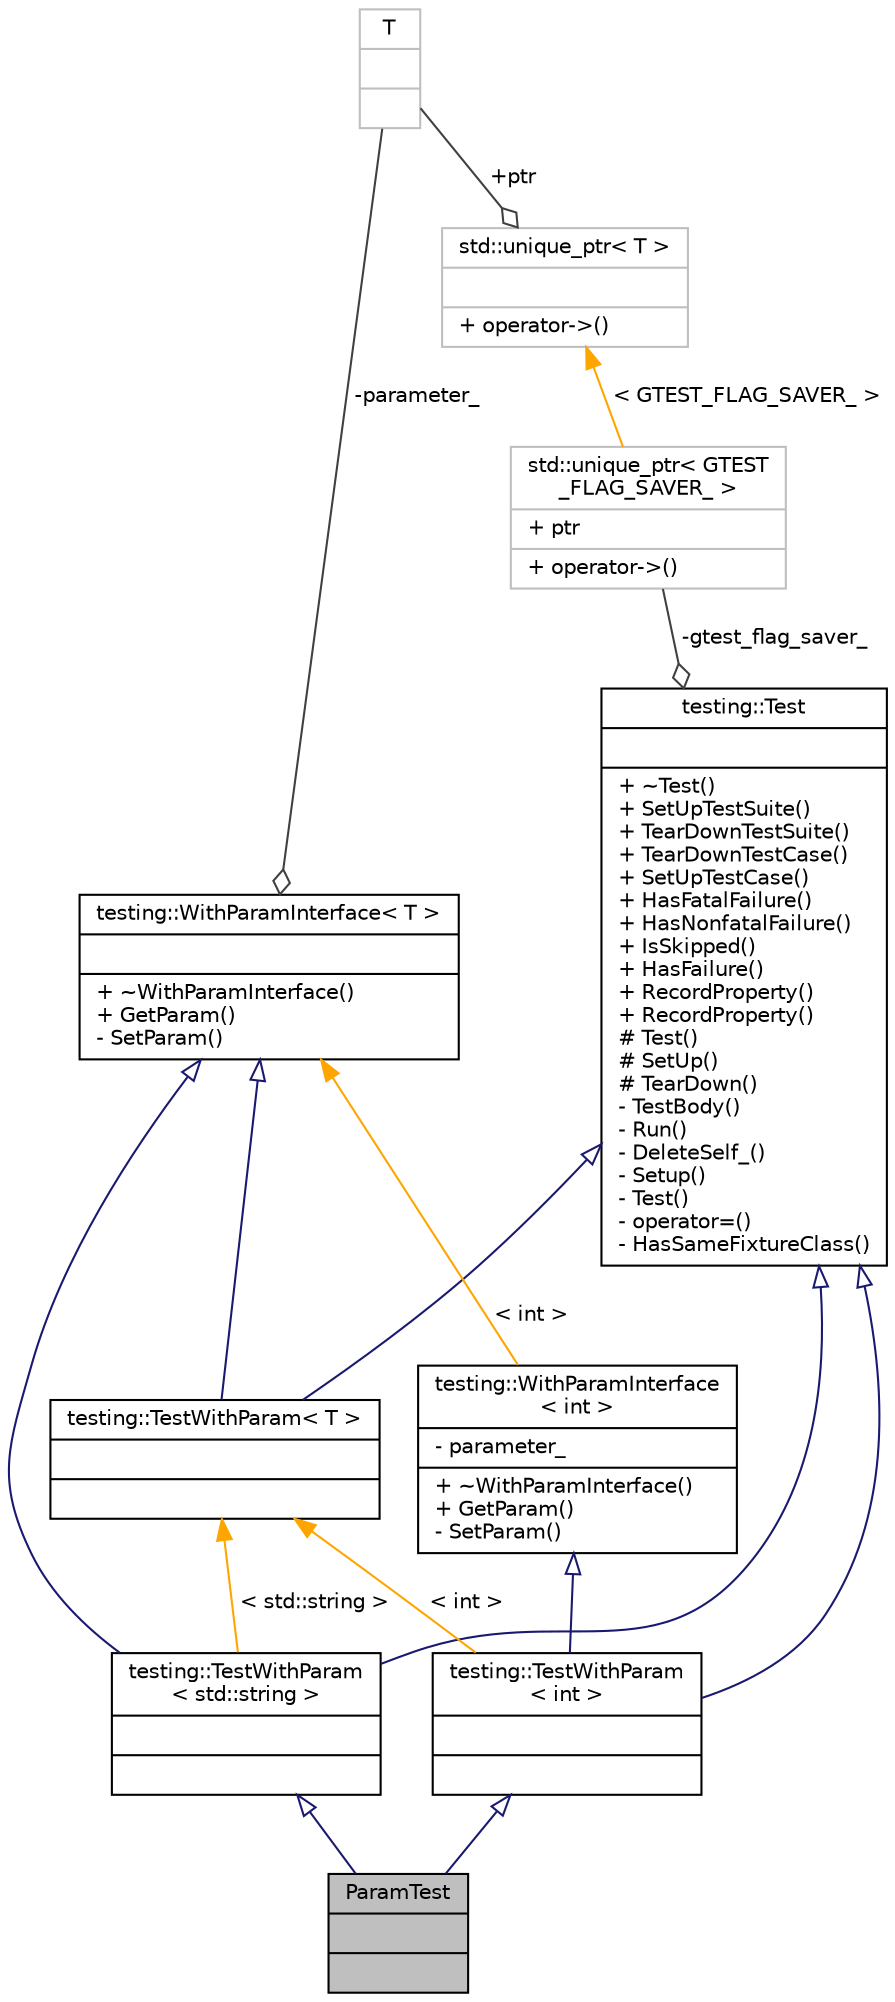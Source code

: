 digraph "ParamTest"
{
 // LATEX_PDF_SIZE
  bgcolor="transparent";
  edge [fontname="Helvetica",fontsize="10",labelfontname="Helvetica",labelfontsize="10"];
  node [fontname="Helvetica",fontsize="10",shape=record];
  Node1 [label="{ParamTest\n||}",height=0.2,width=0.4,color="black", fillcolor="grey75", style="filled", fontcolor="black",tooltip=" "];
  Node2 -> Node1 [dir="back",color="midnightblue",fontsize="10",style="solid",arrowtail="onormal",fontname="Helvetica"];
  Node2 [label="{testing::TestWithParam\l\< int \>\n||}",height=0.2,width=0.4,color="black",URL="$classtesting_1_1TestWithParam.html",tooltip=" "];
  Node3 -> Node2 [dir="back",color="midnightblue",fontsize="10",style="solid",arrowtail="onormal",fontname="Helvetica"];
  Node3 [label="{testing::Test\n||+ ~Test()\l+ SetUpTestSuite()\l+ TearDownTestSuite()\l+ TearDownTestCase()\l+ SetUpTestCase()\l+ HasFatalFailure()\l+ HasNonfatalFailure()\l+ IsSkipped()\l+ HasFailure()\l+ RecordProperty()\l+ RecordProperty()\l# Test()\l# SetUp()\l# TearDown()\l- TestBody()\l- Run()\l- DeleteSelf_()\l- Setup()\l- Test()\l- operator=()\l- HasSameFixtureClass()\l}",height=0.2,width=0.4,color="black",URL="$classtesting_1_1Test.html",tooltip=" "];
  Node4 -> Node3 [color="grey25",fontsize="10",style="solid",label=" -gtest_flag_saver_" ,arrowhead="odiamond",fontname="Helvetica"];
  Node4 [label="{std::unique_ptr\< GTEST\l_FLAG_SAVER_ \>\n|+ ptr\l|+ operator-\>()\l}",height=0.2,width=0.4,color="grey75",tooltip=" "];
  Node5 -> Node4 [dir="back",color="orange",fontsize="10",style="solid",label=" \< GTEST_FLAG_SAVER_ \>" ,fontname="Helvetica"];
  Node5 [label="{std::unique_ptr\< T \>\n||+ operator-\>()\l}",height=0.2,width=0.4,color="grey75",tooltip=" "];
  Node6 -> Node5 [color="grey25",fontsize="10",style="solid",label=" +ptr" ,arrowhead="odiamond",fontname="Helvetica"];
  Node6 [label="{T\n||}",height=0.2,width=0.4,color="grey75",tooltip=" "];
  Node7 -> Node2 [dir="back",color="midnightblue",fontsize="10",style="solid",arrowtail="onormal",fontname="Helvetica"];
  Node7 [label="{testing::WithParamInterface\l\< int \>\n|- parameter_\l|+ ~WithParamInterface()\l+ GetParam()\l- SetParam()\l}",height=0.2,width=0.4,color="black",URL="$classtesting_1_1WithParamInterface.html",tooltip=" "];
  Node8 -> Node7 [dir="back",color="orange",fontsize="10",style="solid",label=" \< int \>" ,fontname="Helvetica"];
  Node8 [label="{testing::WithParamInterface\< T \>\n||+ ~WithParamInterface()\l+ GetParam()\l- SetParam()\l}",height=0.2,width=0.4,color="black",URL="$classtesting_1_1WithParamInterface.html",tooltip=" "];
  Node6 -> Node8 [color="grey25",fontsize="10",style="solid",label=" -parameter_" ,arrowhead="odiamond",fontname="Helvetica"];
  Node9 -> Node2 [dir="back",color="orange",fontsize="10",style="solid",label=" \< int \>" ,fontname="Helvetica"];
  Node9 [label="{testing::TestWithParam\< T \>\n||}",height=0.2,width=0.4,color="black",URL="$classtesting_1_1TestWithParam.html",tooltip=" "];
  Node3 -> Node9 [dir="back",color="midnightblue",fontsize="10",style="solid",arrowtail="onormal",fontname="Helvetica"];
  Node8 -> Node9 [dir="back",color="midnightblue",fontsize="10",style="solid",arrowtail="onormal",fontname="Helvetica"];
  Node10 -> Node1 [dir="back",color="midnightblue",fontsize="10",style="solid",arrowtail="onormal",fontname="Helvetica"];
  Node10 [label="{testing::TestWithParam\l\< std::string \>\n||}",height=0.2,width=0.4,color="black",URL="$classtesting_1_1TestWithParam.html",tooltip=" "];
  Node3 -> Node10 [dir="back",color="midnightblue",fontsize="10",style="solid",arrowtail="onormal",fontname="Helvetica"];
  Node8 -> Node10 [dir="back",color="midnightblue",fontsize="10",style="solid",arrowtail="onormal",fontname="Helvetica"];
  Node9 -> Node10 [dir="back",color="orange",fontsize="10",style="solid",label=" \< std::string \>" ,fontname="Helvetica"];
}
